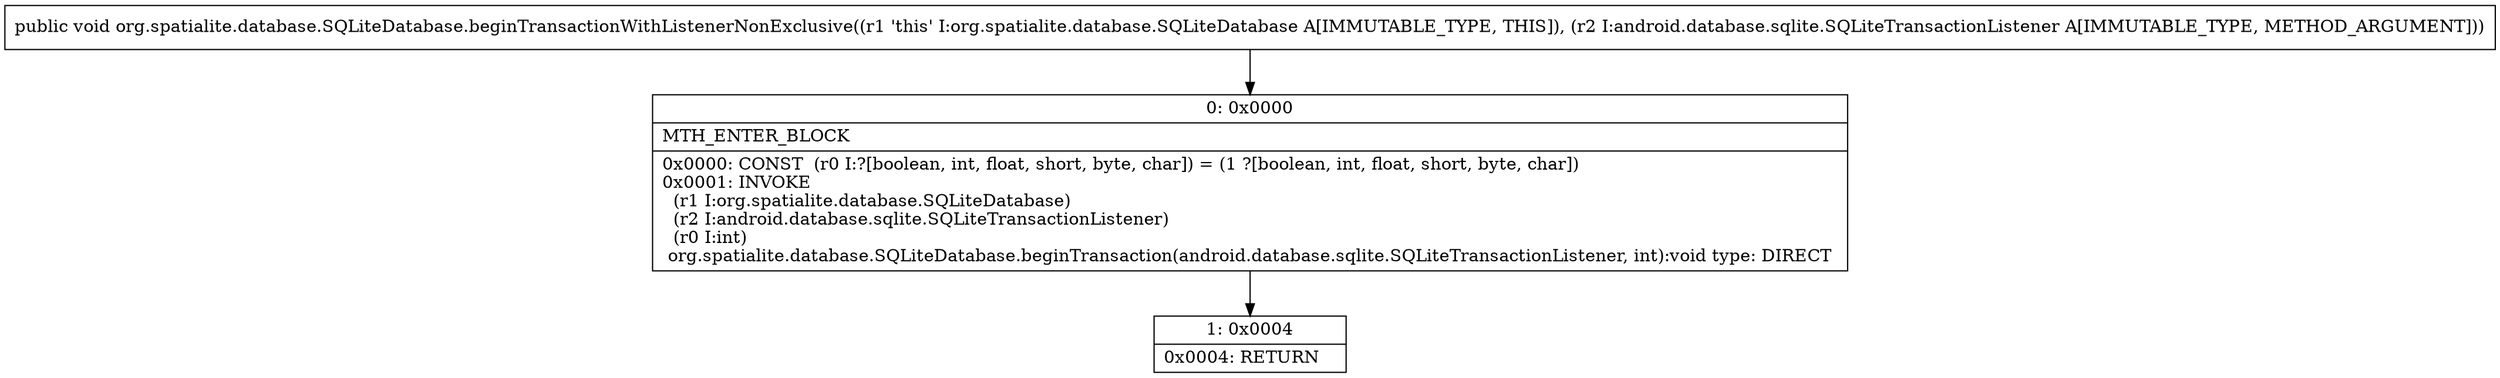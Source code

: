 digraph "CFG fororg.spatialite.database.SQLiteDatabase.beginTransactionWithListenerNonExclusive(Landroid\/database\/sqlite\/SQLiteTransactionListener;)V" {
Node_0 [shape=record,label="{0\:\ 0x0000|MTH_ENTER_BLOCK\l|0x0000: CONST  (r0 I:?[boolean, int, float, short, byte, char]) = (1 ?[boolean, int, float, short, byte, char]) \l0x0001: INVOKE  \l  (r1 I:org.spatialite.database.SQLiteDatabase)\l  (r2 I:android.database.sqlite.SQLiteTransactionListener)\l  (r0 I:int)\l org.spatialite.database.SQLiteDatabase.beginTransaction(android.database.sqlite.SQLiteTransactionListener, int):void type: DIRECT \l}"];
Node_1 [shape=record,label="{1\:\ 0x0004|0x0004: RETURN   \l}"];
MethodNode[shape=record,label="{public void org.spatialite.database.SQLiteDatabase.beginTransactionWithListenerNonExclusive((r1 'this' I:org.spatialite.database.SQLiteDatabase A[IMMUTABLE_TYPE, THIS]), (r2 I:android.database.sqlite.SQLiteTransactionListener A[IMMUTABLE_TYPE, METHOD_ARGUMENT])) }"];
MethodNode -> Node_0;
Node_0 -> Node_1;
}

